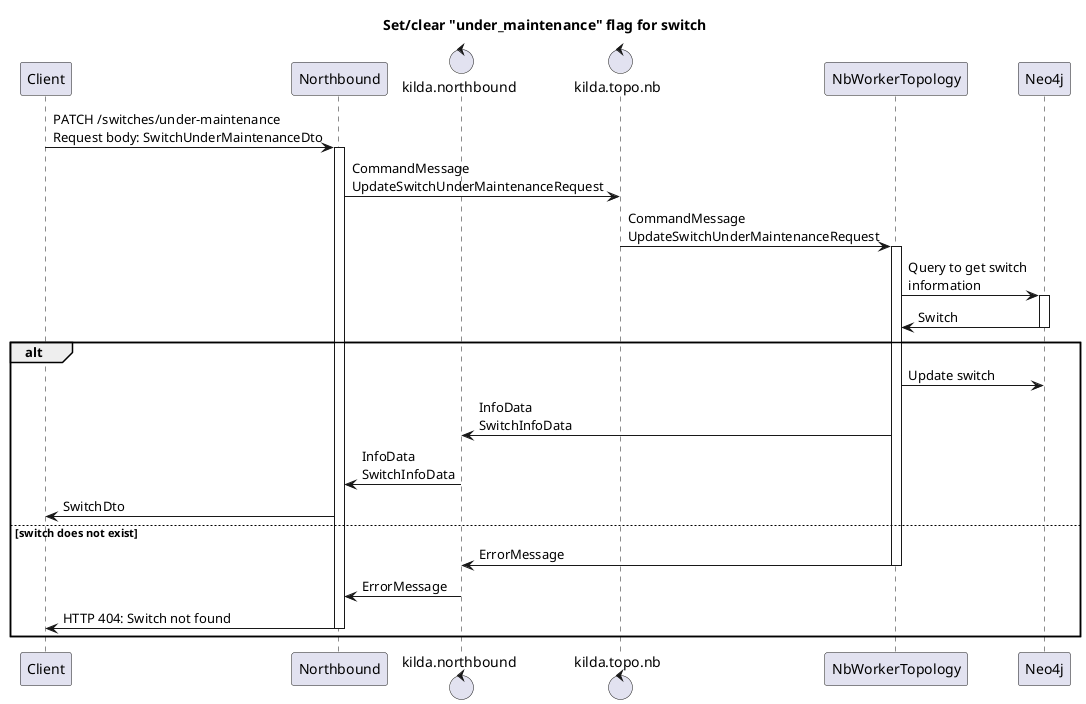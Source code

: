 @startuml
title Set/clear "under_maintenance" flag for switch

participant Client

participant Northbound

control kilda.northbound
control kilda.topo.nb

participant NbWorkerTopology

participant Neo4j

Client -> Northbound : PATCH /switches/under-maintenance\nRequest body: SwitchUnderMaintenanceDto

activate Northbound
Northbound -> kilda.topo.nb : CommandMessage\nUpdateSwitchUnderMaintenanceRequest
kilda.topo.nb -> NbWorkerTopology : CommandMessage\nUpdateSwitchUnderMaintenanceRequest
activate NbWorkerTopology

NbWorkerTopology -> Neo4j : Query to get switch\ninformation
activate Neo4j
Neo4j -> NbWorkerTopology : Switch
deactivate Neo4j

alt

NbWorkerTopology -> Neo4j : Update switch
NbWorkerTopology -> kilda.northbound : InfoData\nSwitchInfoData
kilda.northbound -> Northbound : InfoData\nSwitchInfoData
Northbound -> Client : SwitchDto

else switch does not exist

NbWorkerTopology -> kilda.northbound : ErrorMessage
deactivate NbWorkerTopology
kilda.northbound -> Northbound : ErrorMessage
Northbound -> Client : HTTP 404: Switch not found
deactivate Northbound
end

@enduml
